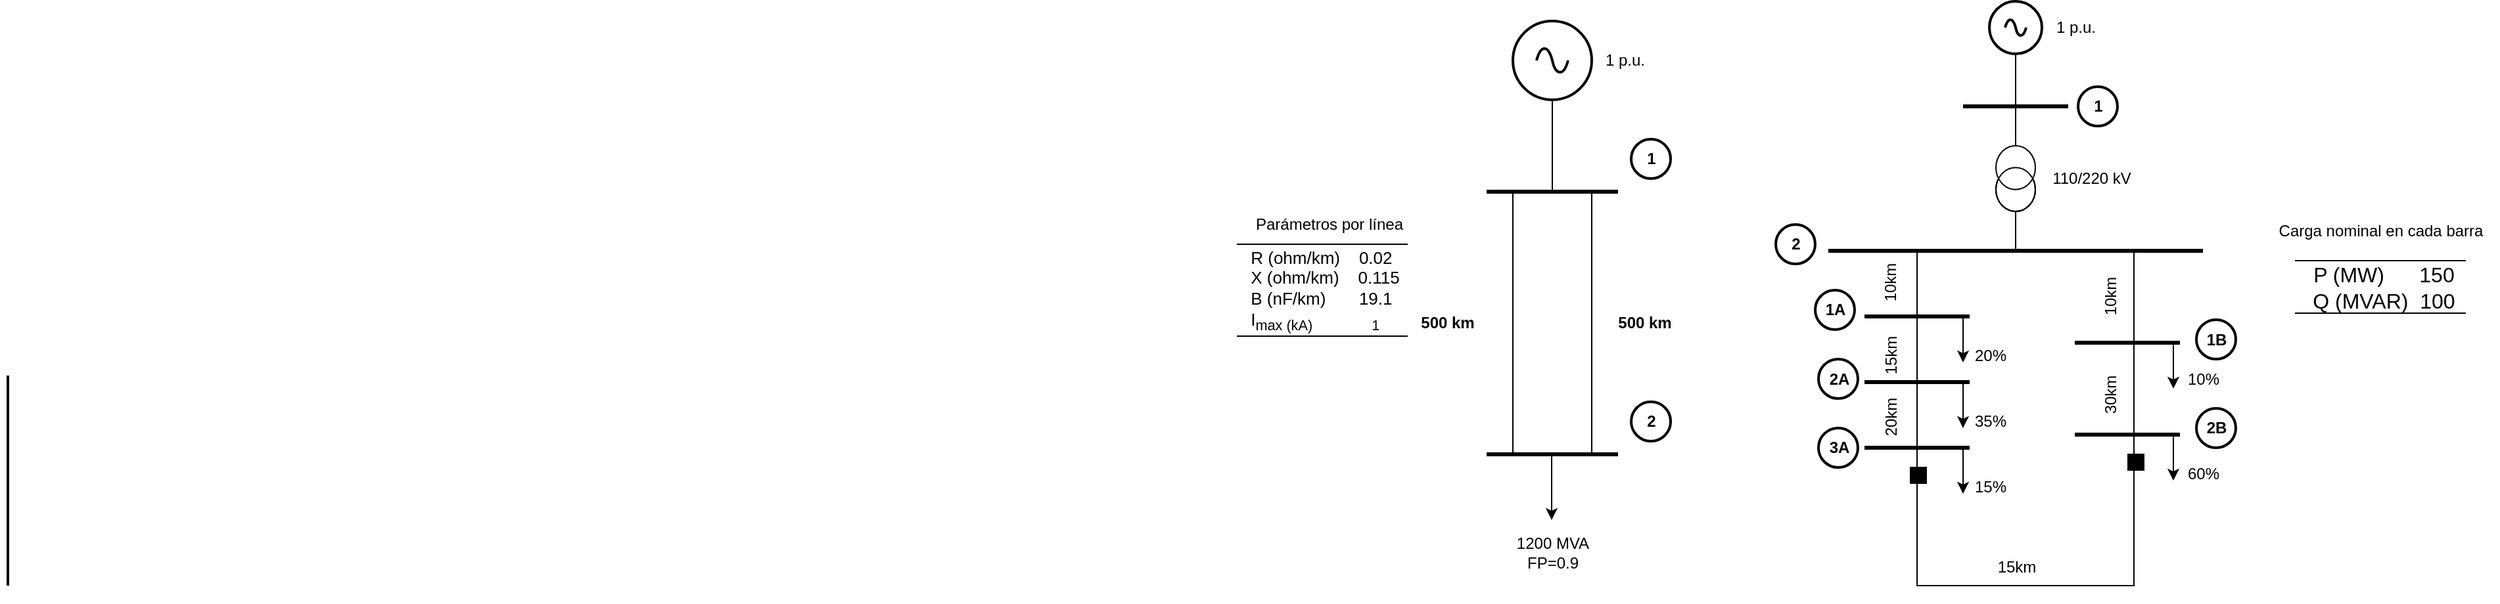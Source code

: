 <mxfile version="24.4.14" type="github">
  <diagram name="Page-1" id="7e0a89b8-554c-2b80-1dc8-d5c74ca68de4">
    <mxGraphModel dx="2150" dy="565" grid="1" gridSize="10" guides="1" tooltips="1" connect="1" arrows="1" fold="1" page="1" pageScale="1" pageWidth="1100" pageHeight="850" background="none" math="0" shadow="0">
      <root>
        <mxCell id="0" />
        <mxCell id="1" parent="0" />
        <mxCell id="IbLNzgQK0qaQEDbN3eBb-3" value="" style="pointerEvents=1;verticalLabelPosition=bottom;shadow=0;dashed=0;align=center;html=1;verticalAlign=top;shape=mxgraph.electrical.signal_sources.source;aspect=fixed;points=[[0.5,0,0],[1,0.5,0],[0.5,1,0],[0,0.5,0]];elSignalType=ac;strokeWidth=2;" vertex="1" parent="1">
          <mxGeometry x="200" y="40" width="60" height="60" as="geometry" />
        </mxCell>
        <mxCell id="IbLNzgQK0qaQEDbN3eBb-7" value="" style="verticalLabelPosition=bottom;shadow=0;dashed=0;align=center;html=1;verticalAlign=top;shape=mxgraph.electrical.transmission.2_line_bus;direction=south;" vertex="1" parent="1">
          <mxGeometry x="200" y="170" width="60" height="200" as="geometry" />
        </mxCell>
        <mxCell id="IbLNzgQK0qaQEDbN3eBb-8" value="" style="endArrow=none;html=1;strokeWidth=3;rounded=0;curved=0;" edge="1" parent="1">
          <mxGeometry width="100" relative="1" as="geometry">
            <mxPoint x="180" y="170" as="sourcePoint" />
            <mxPoint x="280" y="170" as="targetPoint" />
          </mxGeometry>
        </mxCell>
        <mxCell id="IbLNzgQK0qaQEDbN3eBb-9" value="" style="endArrow=none;html=1;strokeWidth=3;rounded=0;" edge="1" parent="1">
          <mxGeometry width="100" relative="1" as="geometry">
            <mxPoint x="180" y="370" as="sourcePoint" />
            <mxPoint x="280" y="370" as="targetPoint" />
          </mxGeometry>
        </mxCell>
        <mxCell id="IbLNzgQK0qaQEDbN3eBb-11" value="" style="line;strokeWidth=1;direction=south;html=1;" vertex="1" parent="1">
          <mxGeometry x="225" y="100" width="10" height="70" as="geometry" />
        </mxCell>
        <mxCell id="IbLNzgQK0qaQEDbN3eBb-16" value="" style="verticalLabelPosition=bottom;shadow=0;dashed=0;align=center;html=1;verticalAlign=top;strokeWidth=2;shape=ellipse;" vertex="1" parent="1">
          <mxGeometry x="290" y="330" width="30" height="30" as="geometry" />
        </mxCell>
        <mxCell id="IbLNzgQK0qaQEDbN3eBb-18" value="" style="verticalLabelPosition=bottom;shadow=0;dashed=0;align=center;html=1;verticalAlign=top;strokeWidth=2;shape=ellipse;" vertex="1" parent="1">
          <mxGeometry x="290" y="130" width="30" height="30" as="geometry" />
        </mxCell>
        <mxCell id="IbLNzgQK0qaQEDbN3eBb-19" value="&lt;b&gt;1&lt;/b&gt;" style="text;html=1;align=center;verticalAlign=middle;resizable=0;points=[];autosize=1;strokeColor=none;fillColor=none;" vertex="1" parent="1">
          <mxGeometry x="290" y="130" width="30" height="30" as="geometry" />
        </mxCell>
        <mxCell id="IbLNzgQK0qaQEDbN3eBb-20" value="&lt;b&gt;2&lt;/b&gt;" style="text;html=1;align=center;verticalAlign=middle;resizable=0;points=[];autosize=1;strokeColor=none;fillColor=none;" vertex="1" parent="1">
          <mxGeometry x="290" y="330" width="30" height="30" as="geometry" />
        </mxCell>
        <mxCell id="IbLNzgQK0qaQEDbN3eBb-21" value="&lt;b&gt;500 km&lt;/b&gt;" style="text;html=1;align=center;verticalAlign=middle;resizable=0;points=[];autosize=1;strokeColor=none;fillColor=none;" vertex="1" parent="1">
          <mxGeometry x="270" y="255" width="60" height="30" as="geometry" />
        </mxCell>
        <mxCell id="IbLNzgQK0qaQEDbN3eBb-22" value="&lt;b&gt;500 km&lt;/b&gt;" style="text;html=1;align=center;verticalAlign=middle;resizable=0;points=[];autosize=1;strokeColor=none;fillColor=none;" vertex="1" parent="1">
          <mxGeometry x="120" y="255" width="60" height="30" as="geometry" />
        </mxCell>
        <mxCell id="IbLNzgQK0qaQEDbN3eBb-23" value="1 p.u." style="text;html=1;align=center;verticalAlign=middle;resizable=0;points=[];autosize=1;strokeColor=none;fillColor=none;" vertex="1" parent="1">
          <mxGeometry x="260" y="55" width="50" height="30" as="geometry" />
        </mxCell>
        <mxCell id="IbLNzgQK0qaQEDbN3eBb-24" value="" style="pointerEvents=1;verticalLabelPosition=bottom;shadow=0;dashed=0;align=center;html=1;verticalAlign=top;shape=mxgraph.electrical.signal_sources.source;aspect=fixed;points=[[0.5,0,0],[1,0.5,0],[0.5,1,0],[0,0.5,0]];elSignalType=ac;strokeWidth=2;" vertex="1" parent="1">
          <mxGeometry x="562.5" y="25" width="40" height="40" as="geometry" />
        </mxCell>
        <mxCell id="IbLNzgQK0qaQEDbN3eBb-25" value="" style="endArrow=none;html=1;strokeWidth=3;rounded=0;curved=0;" edge="1" parent="1">
          <mxGeometry width="100" relative="1" as="geometry">
            <mxPoint x="440" y="215" as="sourcePoint" />
            <mxPoint x="725" y="215" as="targetPoint" />
            <Array as="points">
              <mxPoint x="575" y="215" />
            </Array>
          </mxGeometry>
        </mxCell>
        <mxCell id="IbLNzgQK0qaQEDbN3eBb-27" value="" style="endArrow=none;html=1;strokeWidth=3;rounded=0;" edge="1" parent="1">
          <mxGeometry width="100" relative="1" as="geometry">
            <mxPoint x="467.5" y="265" as="sourcePoint" />
            <mxPoint x="547.5" y="265" as="targetPoint" />
          </mxGeometry>
        </mxCell>
        <mxCell id="IbLNzgQK0qaQEDbN3eBb-29" value="" style="endArrow=none;html=1;strokeWidth=3;rounded=0;" edge="1" parent="1">
          <mxGeometry width="100" relative="1" as="geometry">
            <mxPoint x="627.5" y="285" as="sourcePoint" />
            <mxPoint x="707.5" y="285" as="targetPoint" />
          </mxGeometry>
        </mxCell>
        <mxCell id="IbLNzgQK0qaQEDbN3eBb-30" value="" style="endArrow=none;html=1;strokeWidth=3;rounded=0;" edge="1" parent="1">
          <mxGeometry width="100" relative="1" as="geometry">
            <mxPoint x="542.5" y="105" as="sourcePoint" />
            <mxPoint x="622.5" y="105" as="targetPoint" />
          </mxGeometry>
        </mxCell>
        <mxCell id="IbLNzgQK0qaQEDbN3eBb-31" value="" style="endArrow=none;html=1;strokeWidth=3;rounded=0;" edge="1" parent="1">
          <mxGeometry width="100" relative="1" as="geometry">
            <mxPoint x="627.5" y="355" as="sourcePoint" />
            <mxPoint x="707.5" y="355" as="targetPoint" />
          </mxGeometry>
        </mxCell>
        <mxCell id="IbLNzgQK0qaQEDbN3eBb-32" value="" style="endArrow=none;html=1;strokeWidth=3;rounded=0;" edge="1" parent="1">
          <mxGeometry width="100" relative="1" as="geometry">
            <mxPoint x="467.5" y="365" as="sourcePoint" />
            <mxPoint x="547.5" y="365" as="targetPoint" />
          </mxGeometry>
        </mxCell>
        <mxCell id="IbLNzgQK0qaQEDbN3eBb-33" value="" style="endArrow=none;html=1;strokeWidth=3;rounded=0;" edge="1" parent="1">
          <mxGeometry width="100" relative="1" as="geometry">
            <mxPoint x="467.5" y="315" as="sourcePoint" />
            <mxPoint x="547.5" y="315" as="targetPoint" />
          </mxGeometry>
        </mxCell>
        <mxCell id="IbLNzgQK0qaQEDbN3eBb-37" value="" style="line;strokeWidth=1;direction=south;html=1;" vertex="1" parent="1">
          <mxGeometry x="577.5" y="65" width="10" height="40" as="geometry" />
        </mxCell>
        <mxCell id="IbLNzgQK0qaQEDbN3eBb-40" value="" style="pointerEvents=1;verticalLabelPosition=bottom;shadow=0;dashed=0;align=center;html=1;verticalAlign=top;shape=mxgraph.electrical.signal_sources.current_source;" vertex="1" parent="1">
          <mxGeometry x="567.5" y="135" width="30" height="50" as="geometry" />
        </mxCell>
        <mxCell id="IbLNzgQK0qaQEDbN3eBb-41" value="" style="line;strokeWidth=1;direction=south;html=1;" vertex="1" parent="1">
          <mxGeometry x="577.5" y="105" width="10" height="30" as="geometry" />
        </mxCell>
        <mxCell id="IbLNzgQK0qaQEDbN3eBb-42" value="" style="line;strokeWidth=1;direction=south;html=1;" vertex="1" parent="1">
          <mxGeometry x="577.5" y="185" width="10" height="30" as="geometry" />
        </mxCell>
        <mxCell id="IbLNzgQK0qaQEDbN3eBb-43" value="" style="line;strokeWidth=1;direction=south;html=1;" vertex="1" parent="1">
          <mxGeometry x="502.5" y="215" width="10" height="50" as="geometry" />
        </mxCell>
        <mxCell id="IbLNzgQK0qaQEDbN3eBb-45" value="" style="line;strokeWidth=1;direction=south;html=1;" vertex="1" parent="1">
          <mxGeometry x="502.5" y="265" width="10" height="50" as="geometry" />
        </mxCell>
        <mxCell id="IbLNzgQK0qaQEDbN3eBb-46" value="" style="line;strokeWidth=1;direction=south;html=1;" vertex="1" parent="1">
          <mxGeometry x="502.5" y="315" width="10" height="50" as="geometry" />
        </mxCell>
        <mxCell id="IbLNzgQK0qaQEDbN3eBb-51" value="" style="edgeStyle=none;orthogonalLoop=1;jettySize=auto;html=1;rounded=0;" edge="1" parent="1">
          <mxGeometry width="100" relative="1" as="geometry">
            <mxPoint x="542.5" y="265" as="sourcePoint" />
            <mxPoint x="542.5" y="300" as="targetPoint" />
            <Array as="points" />
          </mxGeometry>
        </mxCell>
        <mxCell id="IbLNzgQK0qaQEDbN3eBb-52" value="" style="edgeStyle=none;orthogonalLoop=1;jettySize=auto;html=1;rounded=0;" edge="1" parent="1">
          <mxGeometry width="100" relative="1" as="geometry">
            <mxPoint x="542.5" y="315" as="sourcePoint" />
            <mxPoint x="542.5" y="350" as="targetPoint" />
            <Array as="points" />
          </mxGeometry>
        </mxCell>
        <mxCell id="IbLNzgQK0qaQEDbN3eBb-54" value="" style="edgeStyle=none;orthogonalLoop=1;jettySize=auto;html=1;rounded=0;" edge="1" parent="1">
          <mxGeometry width="100" relative="1" as="geometry">
            <mxPoint x="542.5" y="365" as="sourcePoint" />
            <mxPoint x="542.5" y="400" as="targetPoint" />
            <Array as="points" />
          </mxGeometry>
        </mxCell>
        <mxCell id="IbLNzgQK0qaQEDbN3eBb-56" value="" style="edgeStyle=none;orthogonalLoop=1;jettySize=auto;html=1;rounded=0;" edge="1" parent="1">
          <mxGeometry width="100" relative="1" as="geometry">
            <mxPoint x="702.5" y="285" as="sourcePoint" />
            <mxPoint x="702.5" y="320" as="targetPoint" />
            <Array as="points" />
          </mxGeometry>
        </mxCell>
        <mxCell id="IbLNzgQK0qaQEDbN3eBb-57" value="" style="edgeStyle=none;orthogonalLoop=1;jettySize=auto;html=1;rounded=0;" edge="1" parent="1">
          <mxGeometry width="100" relative="1" as="geometry">
            <mxPoint x="702.5" y="355" as="sourcePoint" />
            <mxPoint x="702.5" y="390" as="targetPoint" />
            <Array as="points" />
          </mxGeometry>
        </mxCell>
        <mxCell id="IbLNzgQK0qaQEDbN3eBb-59" value="" style="line;strokeWidth=1;direction=south;html=1;" vertex="1" parent="1">
          <mxGeometry x="502.5" y="365" width="10" height="100" as="geometry" />
        </mxCell>
        <mxCell id="IbLNzgQK0qaQEDbN3eBb-63" value="" style="shape=partialRectangle;whiteSpace=wrap;html=1;bottom=1;right=1;left=1;top=0;fillColor=none;routingCenterX=-0.5;" vertex="1" parent="1">
          <mxGeometry x="507.5" y="215" width="165" height="255" as="geometry" />
        </mxCell>
        <mxCell id="IbLNzgQK0qaQEDbN3eBb-64" value="" style="line;strokeWidth=2;direction=south;html=1;" vertex="1" parent="1">
          <mxGeometry x="-950" y="310" width="10" height="160" as="geometry" />
        </mxCell>
        <mxCell id="IbLNzgQK0qaQEDbN3eBb-65" value="10km" style="text;html=1;align=center;verticalAlign=middle;resizable=0;points=[];autosize=1;strokeColor=none;fillColor=none;rotation=-90;" vertex="1" parent="1">
          <mxGeometry x="462.5" y="225" width="50" height="30" as="geometry" />
        </mxCell>
        <mxCell id="IbLNzgQK0qaQEDbN3eBb-66" value="15km&lt;div&gt;&lt;br&gt;&lt;/div&gt;" style="text;html=1;align=center;verticalAlign=middle;resizable=0;points=[];autosize=1;strokeColor=none;fillColor=none;rotation=-90;" vertex="1" parent="1">
          <mxGeometry x="470" y="275" width="50" height="40" as="geometry" />
        </mxCell>
        <mxCell id="IbLNzgQK0qaQEDbN3eBb-67" value="20km" style="text;html=1;align=center;verticalAlign=middle;resizable=0;points=[];autosize=1;strokeColor=none;fillColor=none;rotation=-90;" vertex="1" parent="1">
          <mxGeometry x="462.5" y="327.5" width="50" height="30" as="geometry" />
        </mxCell>
        <mxCell id="IbLNzgQK0qaQEDbN3eBb-68" value="15km&lt;div&gt;&lt;br&gt;&lt;/div&gt;" style="text;html=1;align=center;verticalAlign=middle;resizable=0;points=[];autosize=1;strokeColor=none;fillColor=none;" vertex="1" parent="1">
          <mxGeometry x="557.5" y="443" width="50" height="40" as="geometry" />
        </mxCell>
        <mxCell id="IbLNzgQK0qaQEDbN3eBb-69" value="30km" style="text;html=1;align=center;verticalAlign=middle;resizable=0;points=[];autosize=1;strokeColor=none;fillColor=none;rotation=-90;" vertex="1" parent="1">
          <mxGeometry x="630" y="310" width="50" height="30" as="geometry" />
        </mxCell>
        <mxCell id="IbLNzgQK0qaQEDbN3eBb-72" value="10km" style="text;html=1;align=center;verticalAlign=middle;resizable=0;points=[];autosize=1;strokeColor=none;fillColor=none;rotation=-90;" vertex="1" parent="1">
          <mxGeometry x="630" y="235" width="50" height="30" as="geometry" />
        </mxCell>
        <mxCell id="IbLNzgQK0qaQEDbN3eBb-73" value="20%" style="text;html=1;align=center;verticalAlign=middle;resizable=0;points=[];autosize=1;strokeColor=none;fillColor=none;" vertex="1" parent="1">
          <mxGeometry x="537.5" y="280" width="50" height="30" as="geometry" />
        </mxCell>
        <mxCell id="IbLNzgQK0qaQEDbN3eBb-74" value="60%" style="text;html=1;align=center;verticalAlign=middle;resizable=0;points=[];autosize=1;strokeColor=none;fillColor=none;" vertex="1" parent="1">
          <mxGeometry x="700" y="370" width="50" height="30" as="geometry" />
        </mxCell>
        <mxCell id="IbLNzgQK0qaQEDbN3eBb-75" value="15%" style="text;html=1;align=center;verticalAlign=middle;resizable=0;points=[];autosize=1;strokeColor=none;fillColor=none;" vertex="1" parent="1">
          <mxGeometry x="537.5" y="380" width="50" height="30" as="geometry" />
        </mxCell>
        <mxCell id="IbLNzgQK0qaQEDbN3eBb-76" value="10%" style="text;html=1;align=center;verticalAlign=middle;resizable=0;points=[];autosize=1;strokeColor=none;fillColor=none;" vertex="1" parent="1">
          <mxGeometry x="700" y="297.5" width="50" height="30" as="geometry" />
        </mxCell>
        <mxCell id="IbLNzgQK0qaQEDbN3eBb-77" value="35%" style="text;html=1;align=center;verticalAlign=middle;resizable=0;points=[];autosize=1;strokeColor=none;fillColor=none;" vertex="1" parent="1">
          <mxGeometry x="537.5" y="330" width="50" height="30" as="geometry" />
        </mxCell>
        <mxCell id="IbLNzgQK0qaQEDbN3eBb-78" value="" style="verticalLabelPosition=bottom;shadow=0;dashed=0;align=center;html=1;verticalAlign=top;strokeWidth=2;shape=ellipse;" vertex="1" parent="1">
          <mxGeometry x="630" y="90" width="30" height="30" as="geometry" />
        </mxCell>
        <mxCell id="IbLNzgQK0qaQEDbN3eBb-79" value="" style="verticalLabelPosition=bottom;shadow=0;dashed=0;align=center;html=1;verticalAlign=top;strokeWidth=2;shape=ellipse;" vertex="1" parent="1">
          <mxGeometry x="400" y="195" width="30" height="30" as="geometry" />
        </mxCell>
        <mxCell id="IbLNzgQK0qaQEDbN3eBb-80" value="" style="verticalLabelPosition=bottom;shadow=0;dashed=0;align=center;html=1;verticalAlign=top;strokeWidth=2;shape=ellipse;" vertex="1" parent="1">
          <mxGeometry x="430" y="245" width="30" height="30" as="geometry" />
        </mxCell>
        <mxCell id="IbLNzgQK0qaQEDbN3eBb-81" value="" style="verticalLabelPosition=bottom;shadow=0;dashed=0;align=center;html=1;verticalAlign=top;strokeWidth=2;shape=ellipse;" vertex="1" parent="1">
          <mxGeometry x="432.5" y="297.5" width="30" height="30" as="geometry" />
        </mxCell>
        <mxCell id="IbLNzgQK0qaQEDbN3eBb-82" value="" style="verticalLabelPosition=bottom;shadow=0;dashed=0;align=center;html=1;verticalAlign=top;strokeWidth=2;shape=ellipse;" vertex="1" parent="1">
          <mxGeometry x="432.5" y="350" width="30" height="30" as="geometry" />
        </mxCell>
        <mxCell id="IbLNzgQK0qaQEDbN3eBb-83" value="" style="verticalLabelPosition=bottom;shadow=0;dashed=0;align=center;html=1;verticalAlign=top;strokeWidth=2;shape=ellipse;" vertex="1" parent="1">
          <mxGeometry x="720" y="267.5" width="30" height="30" as="geometry" />
        </mxCell>
        <mxCell id="IbLNzgQK0qaQEDbN3eBb-84" value="" style="verticalLabelPosition=bottom;shadow=0;dashed=0;align=center;html=1;verticalAlign=top;strokeWidth=2;shape=ellipse;" vertex="1" parent="1">
          <mxGeometry x="720" y="335" width="30" height="30" as="geometry" />
        </mxCell>
        <mxCell id="IbLNzgQK0qaQEDbN3eBb-85" value="&lt;b&gt;1&lt;/b&gt;" style="text;html=1;align=center;verticalAlign=middle;resizable=0;points=[];autosize=1;strokeColor=none;fillColor=none;" vertex="1" parent="1">
          <mxGeometry x="630" y="90" width="30" height="30" as="geometry" />
        </mxCell>
        <mxCell id="IbLNzgQK0qaQEDbN3eBb-86" value="&lt;b&gt;2&lt;/b&gt;" style="text;html=1;align=center;verticalAlign=middle;resizable=0;points=[];autosize=1;strokeColor=none;fillColor=none;" vertex="1" parent="1">
          <mxGeometry x="400" y="195" width="30" height="30" as="geometry" />
        </mxCell>
        <mxCell id="IbLNzgQK0qaQEDbN3eBb-87" value="&lt;b&gt;1A&lt;/b&gt;" style="text;html=1;align=center;verticalAlign=middle;resizable=0;points=[];autosize=1;strokeColor=none;fillColor=none;" vertex="1" parent="1">
          <mxGeometry x="425" y="245" width="40" height="30" as="geometry" />
        </mxCell>
        <mxCell id="IbLNzgQK0qaQEDbN3eBb-88" value="&lt;b&gt;1B&lt;/b&gt;" style="text;html=1;align=center;verticalAlign=middle;resizable=0;points=[];autosize=1;strokeColor=none;fillColor=none;" vertex="1" parent="1">
          <mxGeometry x="715" y="267.5" width="40" height="30" as="geometry" />
        </mxCell>
        <mxCell id="IbLNzgQK0qaQEDbN3eBb-89" value="&lt;b&gt;2A&lt;/b&gt;" style="text;html=1;align=center;verticalAlign=middle;resizable=0;points=[];autosize=1;strokeColor=none;fillColor=none;" vertex="1" parent="1">
          <mxGeometry x="427.5" y="297.5" width="40" height="30" as="geometry" />
        </mxCell>
        <mxCell id="IbLNzgQK0qaQEDbN3eBb-90" value="&lt;b&gt;3A&lt;/b&gt;" style="text;html=1;align=center;verticalAlign=middle;resizable=0;points=[];autosize=1;strokeColor=none;fillColor=none;" vertex="1" parent="1">
          <mxGeometry x="427.5" y="350" width="40" height="30" as="geometry" />
        </mxCell>
        <mxCell id="IbLNzgQK0qaQEDbN3eBb-91" value="&lt;b&gt;2B&lt;/b&gt;" style="text;html=1;align=center;verticalAlign=middle;resizable=0;points=[];autosize=1;strokeColor=none;fillColor=none;" vertex="1" parent="1">
          <mxGeometry x="715" y="335" width="40" height="30" as="geometry" />
        </mxCell>
        <mxCell id="IbLNzgQK0qaQEDbN3eBb-92" value="110/220 kV" style="text;html=1;align=center;verticalAlign=middle;resizable=0;points=[];autosize=1;strokeColor=none;fillColor=none;" vertex="1" parent="1">
          <mxGeometry x="600" y="145" width="80" height="30" as="geometry" />
        </mxCell>
        <mxCell id="IbLNzgQK0qaQEDbN3eBb-93" value="" style="edgeStyle=none;orthogonalLoop=1;jettySize=auto;html=1;rounded=0;" edge="1" parent="1">
          <mxGeometry width="100" relative="1" as="geometry">
            <mxPoint x="229.5" y="370" as="sourcePoint" />
            <mxPoint x="229.5" y="420" as="targetPoint" />
            <Array as="points" />
          </mxGeometry>
        </mxCell>
        <mxCell id="IbLNzgQK0qaQEDbN3eBb-94" value="1200 MVA&lt;div&gt;FP=0.9&lt;/div&gt;" style="text;html=1;align=center;verticalAlign=middle;resizable=0;points=[];autosize=1;strokeColor=none;fillColor=none;" vertex="1" parent="1">
          <mxGeometry x="190" y="425" width="80" height="40" as="geometry" />
        </mxCell>
        <mxCell id="IbLNzgQK0qaQEDbN3eBb-95" value="Parámetros por línea" style="text;html=1;align=center;verticalAlign=middle;resizable=0;points=[];autosize=1;strokeColor=none;fillColor=none;" vertex="1" parent="1">
          <mxGeometry x="-10" y="180" width="140" height="30" as="geometry" />
        </mxCell>
        <mxCell id="IbLNzgQK0qaQEDbN3eBb-96" value="Carga nominal en cada barra" style="text;html=1;align=center;verticalAlign=middle;resizable=0;points=[];autosize=1;strokeColor=none;fillColor=none;" vertex="1" parent="1">
          <mxGeometry x="770" y="185" width="180" height="30" as="geometry" />
        </mxCell>
        <mxCell id="IbLNzgQK0qaQEDbN3eBb-98" value="1 p.u." style="text;html=1;align=center;verticalAlign=middle;resizable=0;points=[];autosize=1;strokeColor=none;fillColor=none;" vertex="1" parent="1">
          <mxGeometry x="602.5" y="30" width="50" height="30" as="geometry" />
        </mxCell>
        <mxCell id="IbLNzgQK0qaQEDbN3eBb-101" value="" style="whiteSpace=wrap;html=1;aspect=fixed;labelBackgroundColor=default;fillColor=#000000;" vertex="1" parent="1">
          <mxGeometry x="502.5" y="380" width="12" height="12" as="geometry" />
        </mxCell>
        <mxCell id="IbLNzgQK0qaQEDbN3eBb-103" value="" style="whiteSpace=wrap;html=1;aspect=fixed;labelBackgroundColor=default;fillColor=#000000;" vertex="1" parent="1">
          <mxGeometry x="668" y="370" width="12" height="12" as="geometry" />
        </mxCell>
        <mxCell id="IbLNzgQK0qaQEDbN3eBb-105" value="&lt;span style=&quot;font-size: 16px;&quot;&gt;&amp;nbsp;P (MW)&amp;nbsp; &amp;nbsp; &amp;nbsp; 150&lt;/span&gt;&lt;div&gt;&lt;span style=&quot;font-size: 16px;&quot;&gt;&amp;nbsp;Q (MVAR)&amp;nbsp; 100&lt;/span&gt;&lt;/div&gt;" style="text;html=1;align=center;verticalAlign=middle;resizable=0;points=[];autosize=1;strokeColor=none;fillColor=none;" vertex="1" parent="1">
          <mxGeometry x="790" y="217.5" width="140" height="50" as="geometry" />
        </mxCell>
        <mxCell id="IbLNzgQK0qaQEDbN3eBb-106" value="&lt;div style=&quot;&quot;&gt;&lt;span style=&quot;font-size: 13px; background-color: initial;&quot;&gt;&amp;nbsp;R (ohm/km)&amp;nbsp; &amp;nbsp; 0.02&lt;/span&gt;&lt;/div&gt;&lt;div style=&quot;&quot;&gt;&lt;font style=&quot;font-size: 13px;&quot;&gt;&amp;nbsp;X (ohm/km)&amp;nbsp; &amp;nbsp; 0.115&lt;/font&gt;&lt;/div&gt;&lt;div style=&quot;&quot;&gt;&lt;font style=&quot;font-size: 13px;&quot;&gt;&amp;nbsp;B (nF/km)&amp;nbsp; &amp;nbsp; &amp;nbsp; &amp;nbsp;19.1&lt;/font&gt;&lt;/div&gt;&lt;div style=&quot;&quot;&gt;&lt;font style=&quot;font-size: 13px;&quot;&gt;&amp;nbsp;I&lt;sub&gt;max (kA)&amp;nbsp; &amp;nbsp; &amp;nbsp; &amp;nbsp; &amp;nbsp; &amp;nbsp; &amp;nbsp; &amp;nbsp;1&lt;/sub&gt;&amp;nbsp;&lt;/font&gt;&lt;/div&gt;" style="text;html=1;align=left;verticalAlign=middle;resizable=0;points=[];autosize=1;strokeColor=none;fillColor=none;" vertex="1" parent="1">
          <mxGeometry x="-5" y="205" width="140" height="80" as="geometry" />
        </mxCell>
        <mxCell id="IbLNzgQK0qaQEDbN3eBb-107" value="" style="verticalLabelPosition=bottom;shadow=0;dashed=0;align=center;html=1;verticalAlign=top;shape=mxgraph.electrical.transmission.2_line_bus;" vertex="1" parent="1">
          <mxGeometry x="-10" y="210" width="130" height="70" as="geometry" />
        </mxCell>
        <mxCell id="IbLNzgQK0qaQEDbN3eBb-108" value="" style="verticalLabelPosition=bottom;shadow=0;dashed=0;align=center;html=1;verticalAlign=top;shape=mxgraph.electrical.transmission.2_line_bus;" vertex="1" parent="1">
          <mxGeometry x="795" y="222.5" width="130" height="40" as="geometry" />
        </mxCell>
      </root>
    </mxGraphModel>
  </diagram>
</mxfile>
